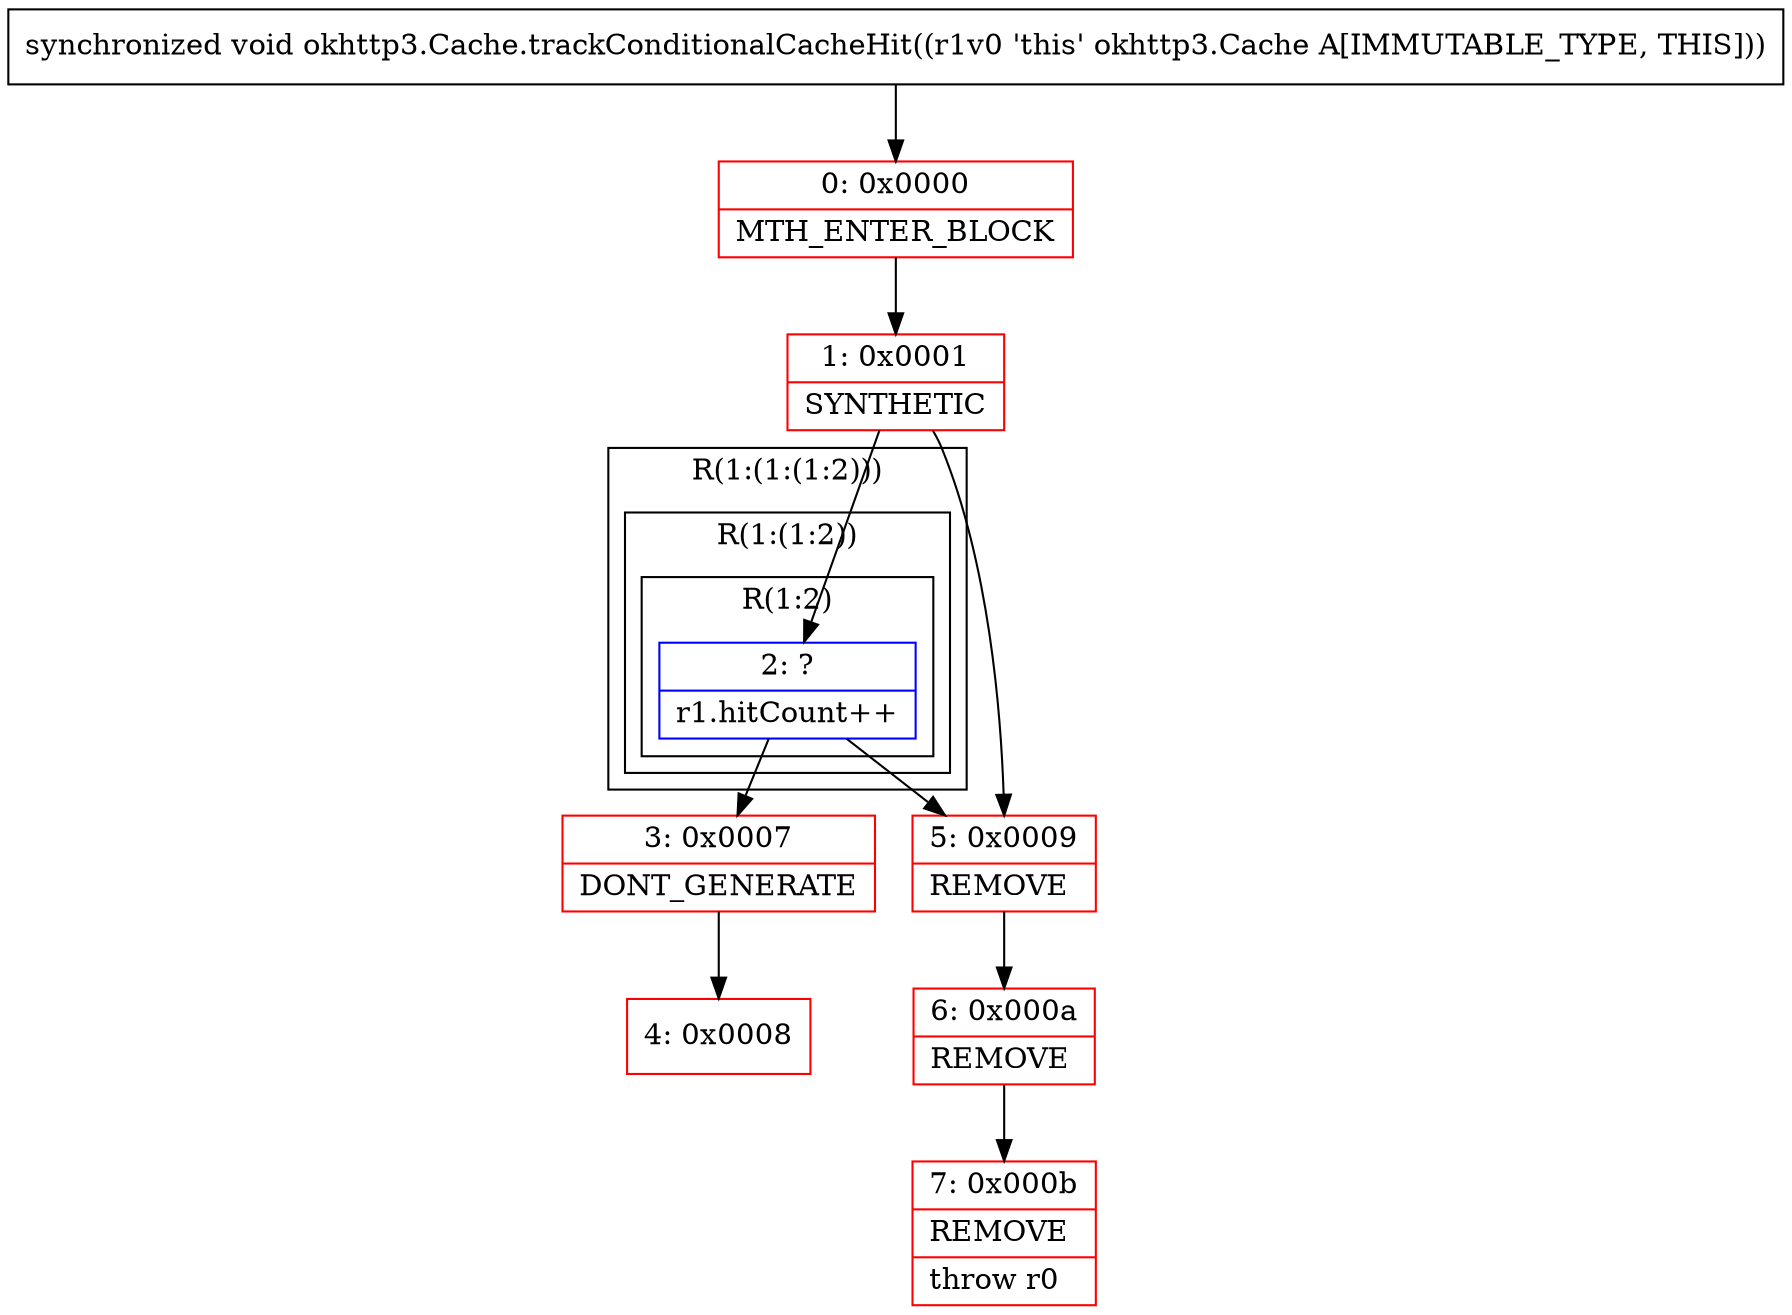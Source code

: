 digraph "CFG forokhttp3.Cache.trackConditionalCacheHit()V" {
subgraph cluster_Region_1841357472 {
label = "R(1:(1:(1:2)))";
node [shape=record,color=blue];
subgraph cluster_Region_2092737158 {
label = "R(1:(1:2))";
node [shape=record,color=blue];
subgraph cluster_Region_1180308674 {
label = "R(1:2)";
node [shape=record,color=blue];
Node_2 [shape=record,label="{2\:\ ?|r1.hitCount++\l}"];
}
}
}
Node_0 [shape=record,color=red,label="{0\:\ 0x0000|MTH_ENTER_BLOCK\l}"];
Node_1 [shape=record,color=red,label="{1\:\ 0x0001|SYNTHETIC\l}"];
Node_3 [shape=record,color=red,label="{3\:\ 0x0007|DONT_GENERATE\l}"];
Node_4 [shape=record,color=red,label="{4\:\ 0x0008}"];
Node_5 [shape=record,color=red,label="{5\:\ 0x0009|REMOVE\l}"];
Node_6 [shape=record,color=red,label="{6\:\ 0x000a|REMOVE\l}"];
Node_7 [shape=record,color=red,label="{7\:\ 0x000b|REMOVE\l|throw r0\l}"];
MethodNode[shape=record,label="{synchronized void okhttp3.Cache.trackConditionalCacheHit((r1v0 'this' okhttp3.Cache A[IMMUTABLE_TYPE, THIS])) }"];
MethodNode -> Node_0;
Node_2 -> Node_3;
Node_2 -> Node_5;
Node_0 -> Node_1;
Node_1 -> Node_2;
Node_1 -> Node_5;
Node_3 -> Node_4;
Node_5 -> Node_6;
Node_6 -> Node_7;
}

